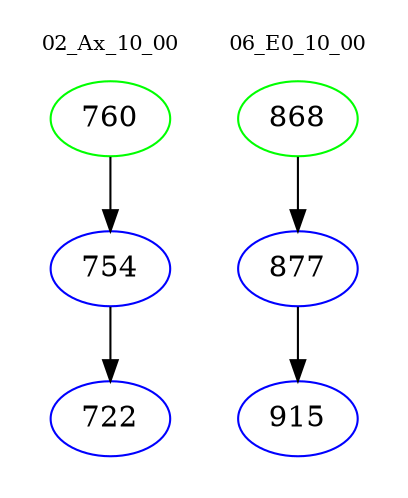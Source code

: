 digraph{
subgraph cluster_0 {
color = white
label = "02_Ax_10_00";
fontsize=10;
T0_760 [label="760", color="green"]
T0_760 -> T0_754 [color="black"]
T0_754 [label="754", color="blue"]
T0_754 -> T0_722 [color="black"]
T0_722 [label="722", color="blue"]
}
subgraph cluster_1 {
color = white
label = "06_E0_10_00";
fontsize=10;
T1_868 [label="868", color="green"]
T1_868 -> T1_877 [color="black"]
T1_877 [label="877", color="blue"]
T1_877 -> T1_915 [color="black"]
T1_915 [label="915", color="blue"]
}
}
